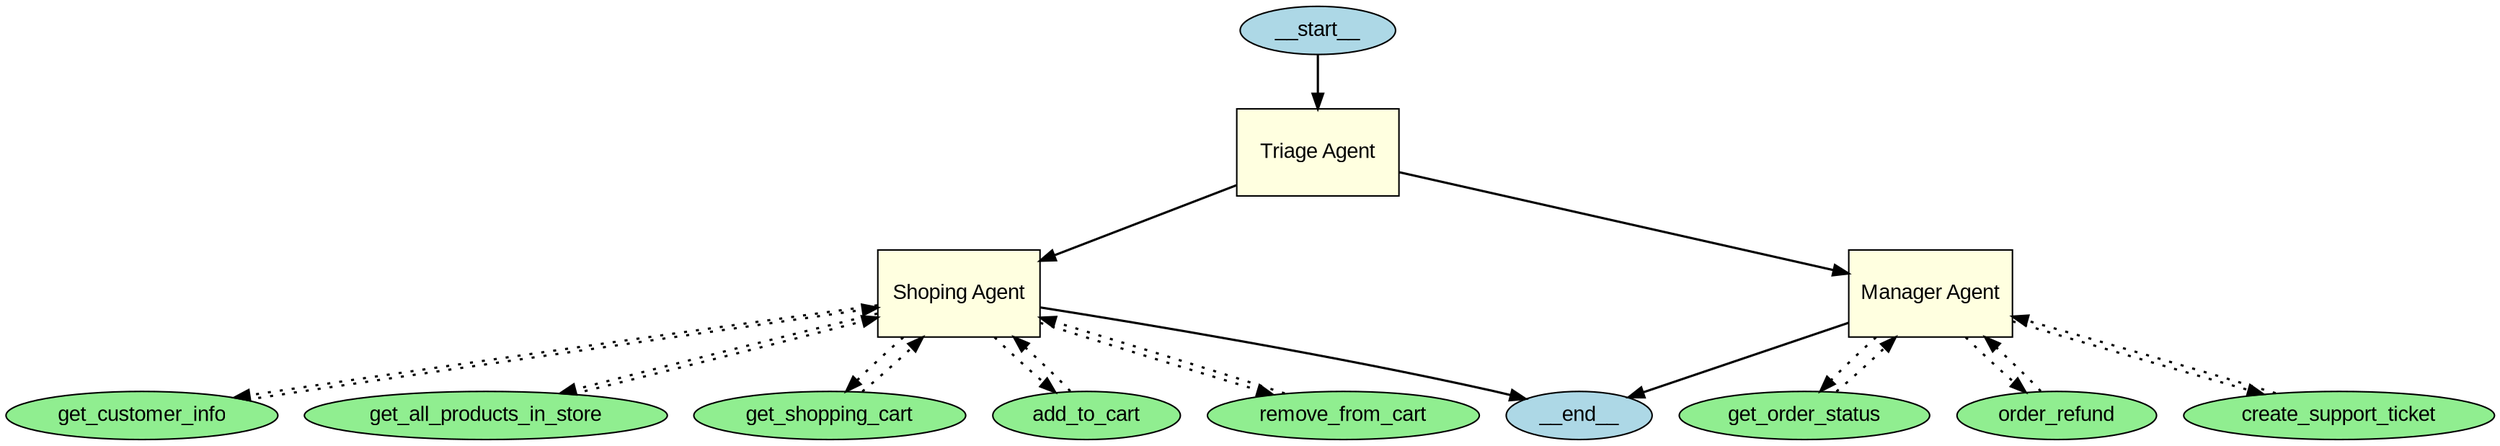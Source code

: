 
    digraph G {
        graph [splines=true];
        node [fontname="Arial"];
        edge [penwidth=1.5];
    "__start__" [label="__start__", shape=ellipse, style=filled, fillcolor=lightblue, width=0.5, height=0.3];"__end__" [label="__end__", shape=ellipse, style=filled, fillcolor=lightblue, width=0.5, height=0.3];"Triage Agent" [label="Triage Agent", shape=box, style=filled, fillcolor=lightyellow, width=1.5, height=0.8];"Shoping Agent" [label="Shoping Agent", shape=box, style=filled, style=rounded, fillcolor=lightyellow, width=1.5, height=0.8];"__start__" [label="__start__", shape=ellipse, style=filled, fillcolor=lightblue, width=0.5, height=0.3];"__end__" [label="__end__", shape=ellipse, style=filled, fillcolor=lightblue, width=0.5, height=0.3];"Shoping Agent" [label="Shoping Agent", shape=box, style=filled, fillcolor=lightyellow, width=1.5, height=0.8];"get_customer_info" [label="get_customer_info", shape=ellipse, style=filled, fillcolor=lightgreen, width=0.5, height=0.3];"get_all_products_in_store" [label="get_all_products_in_store", shape=ellipse, style=filled, fillcolor=lightgreen, width=0.5, height=0.3];"get_shopping_cart" [label="get_shopping_cart", shape=ellipse, style=filled, fillcolor=lightgreen, width=0.5, height=0.3];"add_to_cart" [label="add_to_cart", shape=ellipse, style=filled, fillcolor=lightgreen, width=0.5, height=0.3];"remove_from_cart" [label="remove_from_cart", shape=ellipse, style=filled, fillcolor=lightgreen, width=0.5, height=0.3];"Manager Agent" [label="Manager Agent", shape=box, style=filled, style=rounded, fillcolor=lightyellow, width=1.5, height=0.8];"__start__" [label="__start__", shape=ellipse, style=filled, fillcolor=lightblue, width=0.5, height=0.3];"__end__" [label="__end__", shape=ellipse, style=filled, fillcolor=lightblue, width=0.5, height=0.3];"Manager Agent" [label="Manager Agent", shape=box, style=filled, fillcolor=lightyellow, width=1.5, height=0.8];"get_order_status" [label="get_order_status", shape=ellipse, style=filled, fillcolor=lightgreen, width=0.5, height=0.3];"order_refund" [label="order_refund", shape=ellipse, style=filled, fillcolor=lightgreen, width=0.5, height=0.3];"create_support_ticket" [label="create_support_ticket", shape=ellipse, style=filled, fillcolor=lightgreen, width=0.5, height=0.3];"__start__" -> "Triage Agent";
            "Triage Agent" -> "Shoping Agent";
        "Shoping Agent" -> "get_customer_info" [style=dotted, penwidth=1.5];
        "get_customer_info" -> "Shoping Agent" [style=dotted, penwidth=1.5];
        "Shoping Agent" -> "get_all_products_in_store" [style=dotted, penwidth=1.5];
        "get_all_products_in_store" -> "Shoping Agent" [style=dotted, penwidth=1.5];
        "Shoping Agent" -> "get_shopping_cart" [style=dotted, penwidth=1.5];
        "get_shopping_cart" -> "Shoping Agent" [style=dotted, penwidth=1.5];
        "Shoping Agent" -> "add_to_cart" [style=dotted, penwidth=1.5];
        "add_to_cart" -> "Shoping Agent" [style=dotted, penwidth=1.5];
        "Shoping Agent" -> "remove_from_cart" [style=dotted, penwidth=1.5];
        "remove_from_cart" -> "Shoping Agent" [style=dotted, penwidth=1.5];"Shoping Agent" -> "__end__";
            "Triage Agent" -> "Manager Agent";
        "Manager Agent" -> "get_order_status" [style=dotted, penwidth=1.5];
        "get_order_status" -> "Manager Agent" [style=dotted, penwidth=1.5];
        "Manager Agent" -> "order_refund" [style=dotted, penwidth=1.5];
        "order_refund" -> "Manager Agent" [style=dotted, penwidth=1.5];
        "Manager Agent" -> "create_support_ticket" [style=dotted, penwidth=1.5];
        "create_support_ticket" -> "Manager Agent" [style=dotted, penwidth=1.5];"Manager Agent" -> "__end__";}
